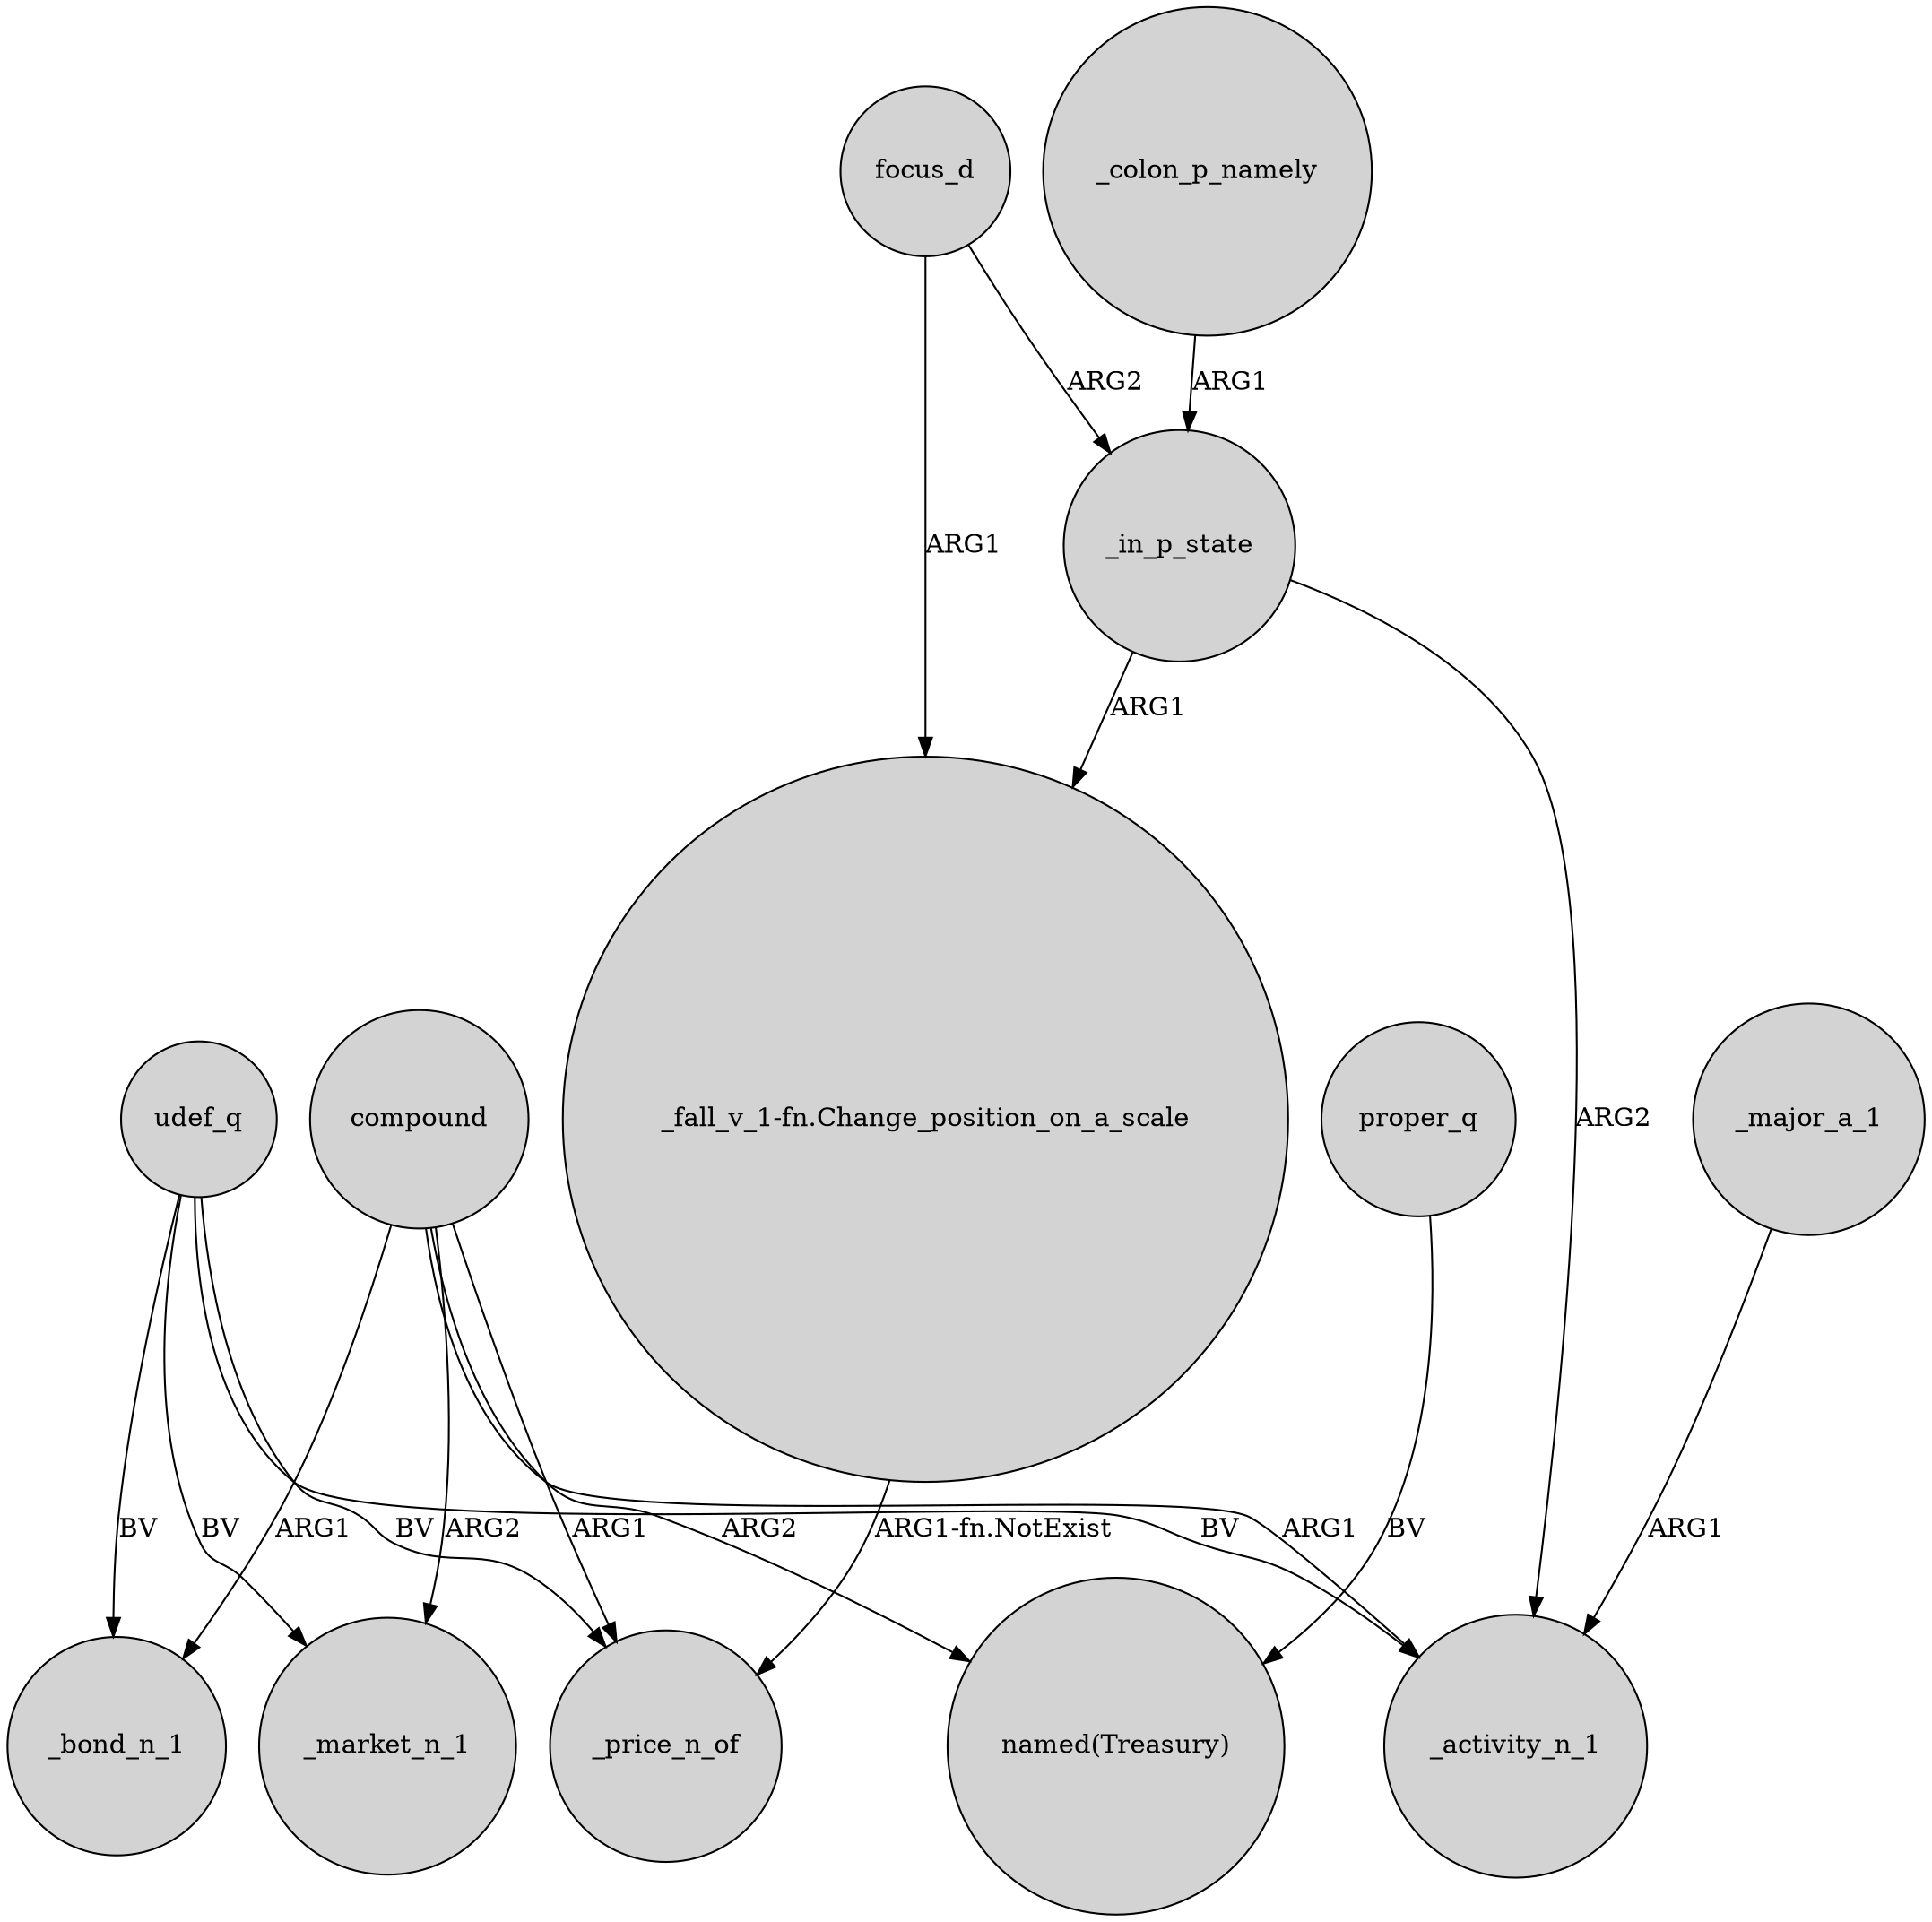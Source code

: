 digraph {
	node [shape=circle style=filled]
	compound -> _market_n_1 [label=ARG2]
	udef_q -> _bond_n_1 [label=BV]
	compound -> "named(Treasury)" [label=ARG2]
	focus_d -> "_fall_v_1-fn.Change_position_on_a_scale" [label=ARG1]
	_colon_p_namely -> _in_p_state [label=ARG1]
	_in_p_state -> "_fall_v_1-fn.Change_position_on_a_scale" [label=ARG1]
	udef_q -> _market_n_1 [label=BV]
	compound -> _activity_n_1 [label=ARG1]
	udef_q -> _price_n_of [label=BV]
	udef_q -> _activity_n_1 [label=BV]
	compound -> _price_n_of [label=ARG1]
	"_fall_v_1-fn.Change_position_on_a_scale" -> _price_n_of [label="ARG1-fn.NotExist"]
	_major_a_1 -> _activity_n_1 [label=ARG1]
	_in_p_state -> _activity_n_1 [label=ARG2]
	proper_q -> "named(Treasury)" [label=BV]
	focus_d -> _in_p_state [label=ARG2]
	compound -> _bond_n_1 [label=ARG1]
}
